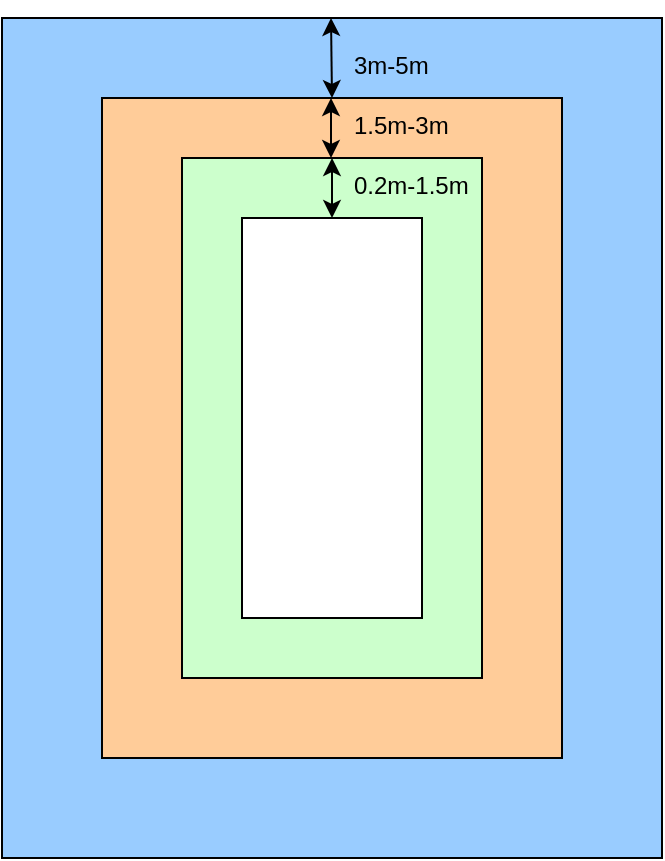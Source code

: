 <mxfile version="22.0.4" type="github">
  <diagram name="第 1 页" id="XaicX3cYYFWenSNxdmKn">
    <mxGraphModel dx="871" dy="666" grid="1" gridSize="10" guides="1" tooltips="1" connect="1" arrows="1" fold="1" page="1" pageScale="1" pageWidth="827" pageHeight="1169" math="0" shadow="0">
      <root>
        <mxCell id="0" />
        <mxCell id="1" parent="0" />
        <mxCell id="JwPCDsrIfk_1fl6KGNgR-8" value="" style="rounded=0;whiteSpace=wrap;html=1;fillColor=#99CCFF;" vertex="1" parent="1">
          <mxGeometry x="120" y="50" width="330" height="420" as="geometry" />
        </mxCell>
        <mxCell id="JwPCDsrIfk_1fl6KGNgR-7" value="" style="rounded=0;whiteSpace=wrap;html=1;fillColor=#FFCC99;" vertex="1" parent="1">
          <mxGeometry x="170" y="90" width="230" height="330" as="geometry" />
        </mxCell>
        <mxCell id="JwPCDsrIfk_1fl6KGNgR-2" value="" style="rounded=0;whiteSpace=wrap;html=1;fillColor=#CCFFCC;" vertex="1" parent="1">
          <mxGeometry x="210" y="120" width="150" height="260" as="geometry" />
        </mxCell>
        <mxCell id="JwPCDsrIfk_1fl6KGNgR-6" value="" style="rounded=0;whiteSpace=wrap;html=1;" vertex="1" parent="1">
          <mxGeometry x="240" y="150" width="90" height="200" as="geometry" />
        </mxCell>
        <mxCell id="JwPCDsrIfk_1fl6KGNgR-15" value="" style="endArrow=classic;startArrow=classic;html=1;rounded=0;exitX=0.5;exitY=0;exitDx=0;exitDy=0;entryX=0.5;entryY=0;entryDx=0;entryDy=0;" edge="1" parent="1" source="JwPCDsrIfk_1fl6KGNgR-6" target="JwPCDsrIfk_1fl6KGNgR-2">
          <mxGeometry width="50" height="50" relative="1" as="geometry">
            <mxPoint x="240" y="170" as="sourcePoint" />
            <mxPoint x="290" y="120" as="targetPoint" />
          </mxGeometry>
        </mxCell>
        <mxCell id="JwPCDsrIfk_1fl6KGNgR-16" value="" style="endArrow=classic;startArrow=classic;html=1;rounded=0;exitX=0.5;exitY=0;exitDx=0;exitDy=0;entryX=0.5;entryY=0;entryDx=0;entryDy=0;" edge="1" parent="1">
          <mxGeometry width="50" height="50" relative="1" as="geometry">
            <mxPoint x="284.5" y="120" as="sourcePoint" />
            <mxPoint x="284.5" y="90" as="targetPoint" />
          </mxGeometry>
        </mxCell>
        <mxCell id="JwPCDsrIfk_1fl6KGNgR-18" value="" style="endArrow=classic;startArrow=classic;html=1;rounded=0;exitX=0.5;exitY=0;exitDx=0;exitDy=0;entryX=0.5;entryY=0;entryDx=0;entryDy=0;" edge="1" parent="1" source="JwPCDsrIfk_1fl6KGNgR-7">
          <mxGeometry width="50" height="50" relative="1" as="geometry">
            <mxPoint x="284.5" y="80" as="sourcePoint" />
            <mxPoint x="284.5" y="50" as="targetPoint" />
          </mxGeometry>
        </mxCell>
        <mxCell id="JwPCDsrIfk_1fl6KGNgR-19" value="0.2m-1.5m" style="text;strokeColor=none;fillColor=none;spacingLeft=4;spacingRight=4;overflow=hidden;rotatable=0;points=[[0,0.5],[1,0.5]];portConstraint=eastwest;fontSize=12;whiteSpace=wrap;html=1;" vertex="1" parent="1">
          <mxGeometry x="290" y="120" width="70" height="20" as="geometry" />
        </mxCell>
        <mxCell id="JwPCDsrIfk_1fl6KGNgR-20" value="1.5m-3m" style="text;strokeColor=none;fillColor=none;spacingLeft=4;spacingRight=4;overflow=hidden;rotatable=0;points=[[0,0.5],[1,0.5]];portConstraint=eastwest;fontSize=12;whiteSpace=wrap;html=1;" vertex="1" parent="1">
          <mxGeometry x="290" y="90" width="70" height="20" as="geometry" />
        </mxCell>
        <mxCell id="JwPCDsrIfk_1fl6KGNgR-21" value="3m-5m" style="text;strokeColor=none;fillColor=none;spacingLeft=4;spacingRight=4;overflow=hidden;rotatable=0;points=[[0,0.5],[1,0.5]];portConstraint=eastwest;fontSize=12;whiteSpace=wrap;html=1;" vertex="1" parent="1">
          <mxGeometry x="290" y="60" width="70" height="20" as="geometry" />
        </mxCell>
      </root>
    </mxGraphModel>
  </diagram>
</mxfile>
